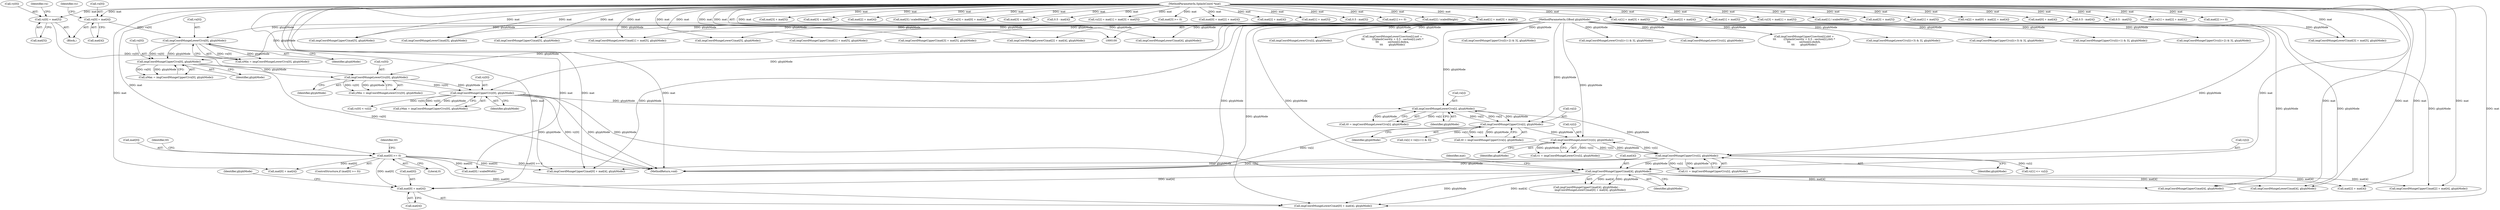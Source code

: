digraph "0_poppler_a9b8ab4657dec65b8b86c225d12c533ad7e984e2@pointer" {
"1000381" [label="(Call,mat[0] + mat[4])"];
"1000347" [label="(Call,mat[0] >= 0)"];
"1000105" [label="(MethodParameterIn,SplashCoord *mat)"];
"1000375" [label="(Call,imgCoordMungeUpperC(mat[4], glyphMode))"];
"1000251" [label="(Call,imgCoordMungeUpperC(vy[0], glyphMode))"];
"1000244" [label="(Call,imgCoordMungeLowerC(vy[0], glyphMode))"];
"1000147" [label="(Call,vy[0] = mat[5])"];
"1000237" [label="(Call,imgCoordMungeUpperC(vx[0], glyphMode))"];
"1000230" [label="(Call,imgCoordMungeLowerC(vx[0], glyphMode))"];
"1000140" [label="(Call,vx[0] = mat[4])"];
"1000106" [label="(MethodParameterIn,GBool glyphMode)"];
"1000313" [label="(Call,imgCoordMungeUpperC(vy[i], glyphMode))"];
"1000298" [label="(Call,imgCoordMungeLowerC(vy[i], glyphMode))"];
"1000283" [label="(Call,imgCoordMungeUpperC(vx[i], glyphMode))"];
"1000268" [label="(Call,imgCoordMungeLowerC(vx[i], glyphMode))"];
"1000375" [label="(Call,imgCoordMungeUpperC(mat[4], glyphMode))"];
"1000388" [label="(Identifier,glyphMode)"];
"1001774" [label="(MethodReturn,void)"];
"1000357" [label="(Call,mat[0] + mat[4])"];
"1000997" [label="(Call,imgCoordMungeLowerC(vy[(i+1) & 3], glyphMode))"];
"1000235" [label="(Call,xMax = imgCoordMungeUpperC(vx[0], glyphMode))"];
"1000311" [label="(Call,t1 = imgCoordMungeUpperC(vy[i], glyphMode))"];
"1000385" [label="(Call,mat[4])"];
"1000234" [label="(Identifier,glyphMode)"];
"1000296" [label="(Call,t1 = imgCoordMungeLowerC(vy[i], glyphMode))"];
"1000512" [label="(Call,imgCoordMungeUpperC(mat[5], glyphMode))"];
"1000376" [label="(Call,mat[4])"];
"1000237" [label="(Call,imgCoordMungeUpperC(vx[0], glyphMode))"];
"1000199" [label="(Call,mat[3] + mat[5])"];
"1000451" [label="(Call,mat[2] + mat[4])"];
"1000317" [label="(Identifier,glyphMode)"];
"1000469" [label="(Call,imgCoordMungeUpperC(mat[4], glyphMode))"];
"1000423" [label="(Call,imgCoordMungeLowerC(mat[1] + mat[5], glyphMode))"];
"1000835" [label="(Call,imgCoordMungeLowerC(vy[i], glyphMode))"];
"1000494" [label="(Call,mat[3] + mat[5])"];
"1000158" [label="(Call,mat[2] + mat[4])"];
"1000573" [label="(Call,mat[3] / scaledHeight)"];
"1000346" [label="(ControlStructure,if (mat[0] >= 0))"];
"1000140" [label="(Call,vx[0] = mat[4])"];
"1001587" [label="(Call,imgCoordMungeUpperC(section[i].xb0 +\n\t\t\t         ((SplashCoord)y + 0.5 - section[i].yb0) *\n\t\t\t           section[i].dxdyb,\n\t\t\t       glyphMode))"];
"1000408" [label="(Call,imgCoordMungeLowerC(mat[5], glyphMode))"];
"1000383" [label="(Identifier,mat)"];
"1000255" [label="(Identifier,glyphMode)"];
"1000151" [label="(Call,mat[5])"];
"1000206" [label="(Call,vx[3] = mat[0] + mat[4])"];
"1000244" [label="(Call,imgCoordMungeLowerC(vy[0], glyphMode))"];
"1000298" [label="(Call,imgCoordMungeLowerC(vy[i], glyphMode))"];
"1000169" [label="(Call,mat[3] + mat[5])"];
"1001656" [label="(Call,0.5 - mat[4])"];
"1000191" [label="(Call,vy[2] = mat[1] + mat[3] + mat[5])"];
"1001128" [label="(Call,imgCoordMungeLowerC(vy[(i+3) & 3], glyphMode))"];
"1000373" [label="(Identifier,t0)"];
"1000314" [label="(Call,vy[i])"];
"1000356" [label="(Call,imgCoordMungeUpperC(mat[0] + mat[4], glyphMode))"];
"1000105" [label="(MethodParameterIn,SplashCoord *mat)"];
"1000484" [label="(Call,mat[3] >= 0)"];
"1000382" [label="(Call,mat[0])"];
"1001012" [label="(Call,imgCoordMungeUpperC(vy[(i+3) & 3], glyphMode))"];
"1000347" [label="(Call,mat[0] >= 0)"];
"1000380" [label="(Call,imgCoordMungeLowerC(mat[0] + mat[4], glyphMode))"];
"1000284" [label="(Call,vx[i])"];
"1000180" [label="(Call,mat[0] + mat[2] + mat[4])"];
"1000653" [label="(Call,vy[1] <= vy[i])"];
"1001143" [label="(Call,imgCoordMungeUpperC(vy[(i+1) & 3], glyphMode))"];
"1000184" [label="(Call,mat[2] + mat[4])"];
"1000299" [label="(Call,vy[i])"];
"1000719" [label="(Call,imgCoordMungeUpperC(vy[(i+2) & 3], glyphMode))"];
"1000399" [label="(Call,imgCoordMungeUpperC(mat[1] + mat[5], glyphMode))"];
"1000424" [label="(Call,mat[1] + mat[5])"];
"1000493" [label="(Call,imgCoordMungeUpperC(mat[3] + mat[5], glyphMode))"];
"1000230" [label="(Call,imgCoordMungeLowerC(vx[0], glyphMode))"];
"1000147" [label="(Call,vy[0] = mat[5])"];
"1000313" [label="(Call,imgCoordMungeUpperC(vy[i], glyphMode))"];
"1000141" [label="(Call,vx[0])"];
"1000148" [label="(Call,vy[0])"];
"1000242" [label="(Call,yMin = imgCoordMungeLowerC(vy[0], glyphMode))"];
"1001667" [label="(Call,0.5 - mat[5])"];
"1000251" [label="(Call,imgCoordMungeUpperC(vy[0], glyphMode))"];
"1000272" [label="(Identifier,glyphMode)"];
"1000390" [label="(Call,mat[1] >= 0)"];
"1000666" [label="(Call,vy[0] < vy[i])"];
"1000365" [label="(Call,imgCoordMungeLowerC(mat[4], glyphMode))"];
"1000287" [label="(Identifier,glyphMode)"];
"1000566" [label="(Call,mat[2] / scaledHeight)"];
"1000374" [label="(Call,imgCoordMungeUpperC(mat[4], glyphMode) -\n         imgCoordMungeLowerC(mat[0] + mat[4], glyphMode))"];
"1000195" [label="(Call,mat[1] + mat[3] + mat[5])"];
"1000351" [label="(Literal,0)"];
"1000249" [label="(Call,yMax = imgCoordMungeUpperC(vy[0], glyphMode))"];
"1000517" [label="(Call,imgCoordMungeLowerC(mat[3] + mat[5], glyphMode))"];
"1000552" [label="(Call,mat[0] / scaledWidth)"];
"1000281" [label="(Call,t0 = imgCoordMungeUpperC(vx[i], glyphMode))"];
"1000165" [label="(Call,vy[1] = mat[3] + mat[5])"];
"1000707" [label="(Call,imgCoordMungeLowerC(vy[i], glyphMode))"];
"1000730" [label="(Call,vx[i] < vx[(i+1) & 3])"];
"1000475" [label="(Call,mat[2] + mat[4])"];
"1000156" [label="(Identifier,vx)"];
"1000245" [label="(Call,vy[0])"];
"1000302" [label="(Identifier,glyphMode)"];
"1000283" [label="(Call,imgCoordMungeUpperC(vx[i], glyphMode))"];
"1000248" [label="(Identifier,glyphMode)"];
"1000221" [label="(Call,mat[1] + mat[5])"];
"1000418" [label="(Call,imgCoordMungeUpperC(mat[5], glyphMode))"];
"1000217" [label="(Call,vy[3] = mat[1] + mat[5])"];
"1000559" [label="(Call,mat[1] / scaledWidth)"];
"1000269" [label="(Call,vx[i])"];
"1000381" [label="(Call,mat[0] + mat[4])"];
"1000502" [label="(Call,imgCoordMungeLowerC(mat[5], glyphMode))"];
"1000379" [label="(Identifier,glyphMode)"];
"1000518" [label="(Call,mat[3] + mat[5])"];
"1000459" [label="(Call,imgCoordMungeLowerC(mat[4], glyphMode))"];
"1000400" [label="(Call,mat[1] + mat[5])"];
"1000354" [label="(Identifier,t0)"];
"1000231" [label="(Call,vx[0])"];
"1000228" [label="(Call,xMin = imgCoordMungeLowerC(vx[0], glyphMode))"];
"1000144" [label="(Call,mat[4])"];
"1000176" [label="(Call,vx[2] = mat[0] + mat[2] + mat[4])"];
"1000210" [label="(Call,mat[0] + mat[4])"];
"1000238" [label="(Call,vx[0])"];
"1001560" [label="(Call,imgCoordMungeLowerC(section[i].xa0 +\n\t\t\t         ((SplashCoord)y + 0.5 - section[i].ya0) *\n\t\t\t           section[i].dxdya,\n\t\t\t       glyphMode))"];
"1000252" [label="(Call,vy[0])"];
"1001682" [label="(Call,0.5 - mat[4])"];
"1000241" [label="(Identifier,glyphMode)"];
"1000106" [label="(MethodParameterIn,GBool glyphMode)"];
"1000348" [label="(Call,mat[0])"];
"1000450" [label="(Call,imgCoordMungeUpperC(mat[2] + mat[4], glyphMode))"];
"1001693" [label="(Call,0.5 - mat[5])"];
"1000154" [label="(Call,vx[1] = mat[2] + mat[4])"];
"1000149" [label="(Identifier,vy)"];
"1000441" [label="(Call,mat[2] >= 0)"];
"1000268" [label="(Call,imgCoordMungeLowerC(vx[i], glyphMode))"];
"1000107" [label="(Block,)"];
"1000474" [label="(Call,imgCoordMungeLowerC(mat[2] + mat[4], glyphMode))"];
"1000847" [label="(Call,imgCoordMungeUpperC(vy[(i+2) & 3], glyphMode))"];
"1000266" [label="(Call,t0 = imgCoordMungeLowerC(vx[i], glyphMode))"];
"1000381" -> "1000380"  [label="AST: "];
"1000381" -> "1000385"  [label="CFG: "];
"1000382" -> "1000381"  [label="AST: "];
"1000385" -> "1000381"  [label="AST: "];
"1000388" -> "1000381"  [label="CFG: "];
"1000347" -> "1000381"  [label="DDG: mat[0]"];
"1000105" -> "1000381"  [label="DDG: mat"];
"1000375" -> "1000381"  [label="DDG: mat[4]"];
"1000347" -> "1000346"  [label="AST: "];
"1000347" -> "1000351"  [label="CFG: "];
"1000348" -> "1000347"  [label="AST: "];
"1000351" -> "1000347"  [label="AST: "];
"1000354" -> "1000347"  [label="CFG: "];
"1000373" -> "1000347"  [label="CFG: "];
"1000347" -> "1001774"  [label="DDG: mat[0] >= 0"];
"1000105" -> "1000347"  [label="DDG: mat"];
"1000347" -> "1000356"  [label="DDG: mat[0]"];
"1000347" -> "1000357"  [label="DDG: mat[0]"];
"1000347" -> "1000380"  [label="DDG: mat[0]"];
"1000347" -> "1000552"  [label="DDG: mat[0]"];
"1000105" -> "1000100"  [label="AST: "];
"1000105" -> "1001774"  [label="DDG: mat"];
"1000105" -> "1000140"  [label="DDG: mat"];
"1000105" -> "1000147"  [label="DDG: mat"];
"1000105" -> "1000154"  [label="DDG: mat"];
"1000105" -> "1000158"  [label="DDG: mat"];
"1000105" -> "1000165"  [label="DDG: mat"];
"1000105" -> "1000169"  [label="DDG: mat"];
"1000105" -> "1000176"  [label="DDG: mat"];
"1000105" -> "1000180"  [label="DDG: mat"];
"1000105" -> "1000184"  [label="DDG: mat"];
"1000105" -> "1000191"  [label="DDG: mat"];
"1000105" -> "1000195"  [label="DDG: mat"];
"1000105" -> "1000199"  [label="DDG: mat"];
"1000105" -> "1000206"  [label="DDG: mat"];
"1000105" -> "1000210"  [label="DDG: mat"];
"1000105" -> "1000217"  [label="DDG: mat"];
"1000105" -> "1000221"  [label="DDG: mat"];
"1000105" -> "1000356"  [label="DDG: mat"];
"1000105" -> "1000357"  [label="DDG: mat"];
"1000105" -> "1000365"  [label="DDG: mat"];
"1000105" -> "1000375"  [label="DDG: mat"];
"1000105" -> "1000380"  [label="DDG: mat"];
"1000105" -> "1000390"  [label="DDG: mat"];
"1000105" -> "1000399"  [label="DDG: mat"];
"1000105" -> "1000400"  [label="DDG: mat"];
"1000105" -> "1000408"  [label="DDG: mat"];
"1000105" -> "1000418"  [label="DDG: mat"];
"1000105" -> "1000423"  [label="DDG: mat"];
"1000105" -> "1000424"  [label="DDG: mat"];
"1000105" -> "1000441"  [label="DDG: mat"];
"1000105" -> "1000450"  [label="DDG: mat"];
"1000105" -> "1000451"  [label="DDG: mat"];
"1000105" -> "1000459"  [label="DDG: mat"];
"1000105" -> "1000469"  [label="DDG: mat"];
"1000105" -> "1000474"  [label="DDG: mat"];
"1000105" -> "1000475"  [label="DDG: mat"];
"1000105" -> "1000484"  [label="DDG: mat"];
"1000105" -> "1000493"  [label="DDG: mat"];
"1000105" -> "1000494"  [label="DDG: mat"];
"1000105" -> "1000502"  [label="DDG: mat"];
"1000105" -> "1000512"  [label="DDG: mat"];
"1000105" -> "1000517"  [label="DDG: mat"];
"1000105" -> "1000518"  [label="DDG: mat"];
"1000105" -> "1000552"  [label="DDG: mat"];
"1000105" -> "1000559"  [label="DDG: mat"];
"1000105" -> "1000566"  [label="DDG: mat"];
"1000105" -> "1000573"  [label="DDG: mat"];
"1000105" -> "1001656"  [label="DDG: mat"];
"1000105" -> "1001667"  [label="DDG: mat"];
"1000105" -> "1001682"  [label="DDG: mat"];
"1000105" -> "1001693"  [label="DDG: mat"];
"1000375" -> "1000374"  [label="AST: "];
"1000375" -> "1000379"  [label="CFG: "];
"1000376" -> "1000375"  [label="AST: "];
"1000379" -> "1000375"  [label="AST: "];
"1000383" -> "1000375"  [label="CFG: "];
"1000375" -> "1000374"  [label="DDG: mat[4]"];
"1000375" -> "1000374"  [label="DDG: glyphMode"];
"1000251" -> "1000375"  [label="DDG: glyphMode"];
"1000313" -> "1000375"  [label="DDG: glyphMode"];
"1000106" -> "1000375"  [label="DDG: glyphMode"];
"1000375" -> "1000380"  [label="DDG: mat[4]"];
"1000375" -> "1000380"  [label="DDG: glyphMode"];
"1000375" -> "1000450"  [label="DDG: mat[4]"];
"1000375" -> "1000451"  [label="DDG: mat[4]"];
"1000375" -> "1000459"  [label="DDG: mat[4]"];
"1000375" -> "1000469"  [label="DDG: mat[4]"];
"1000251" -> "1000249"  [label="AST: "];
"1000251" -> "1000255"  [label="CFG: "];
"1000252" -> "1000251"  [label="AST: "];
"1000255" -> "1000251"  [label="AST: "];
"1000249" -> "1000251"  [label="CFG: "];
"1000251" -> "1001774"  [label="DDG: glyphMode"];
"1000251" -> "1001774"  [label="DDG: vy[0]"];
"1000251" -> "1000249"  [label="DDG: vy[0]"];
"1000251" -> "1000249"  [label="DDG: glyphMode"];
"1000244" -> "1000251"  [label="DDG: vy[0]"];
"1000244" -> "1000251"  [label="DDG: glyphMode"];
"1000106" -> "1000251"  [label="DDG: glyphMode"];
"1000251" -> "1000268"  [label="DDG: glyphMode"];
"1000251" -> "1000356"  [label="DDG: glyphMode"];
"1000251" -> "1000666"  [label="DDG: vy[0]"];
"1000244" -> "1000242"  [label="AST: "];
"1000244" -> "1000248"  [label="CFG: "];
"1000245" -> "1000244"  [label="AST: "];
"1000248" -> "1000244"  [label="AST: "];
"1000242" -> "1000244"  [label="CFG: "];
"1000244" -> "1000242"  [label="DDG: vy[0]"];
"1000244" -> "1000242"  [label="DDG: glyphMode"];
"1000147" -> "1000244"  [label="DDG: vy[0]"];
"1000237" -> "1000244"  [label="DDG: glyphMode"];
"1000106" -> "1000244"  [label="DDG: glyphMode"];
"1000147" -> "1000107"  [label="AST: "];
"1000147" -> "1000151"  [label="CFG: "];
"1000148" -> "1000147"  [label="AST: "];
"1000151" -> "1000147"  [label="AST: "];
"1000156" -> "1000147"  [label="CFG: "];
"1000237" -> "1000235"  [label="AST: "];
"1000237" -> "1000241"  [label="CFG: "];
"1000238" -> "1000237"  [label="AST: "];
"1000241" -> "1000237"  [label="AST: "];
"1000235" -> "1000237"  [label="CFG: "];
"1000237" -> "1001774"  [label="DDG: vx[0]"];
"1000237" -> "1000235"  [label="DDG: vx[0]"];
"1000237" -> "1000235"  [label="DDG: glyphMode"];
"1000230" -> "1000237"  [label="DDG: vx[0]"];
"1000230" -> "1000237"  [label="DDG: glyphMode"];
"1000106" -> "1000237"  [label="DDG: glyphMode"];
"1000230" -> "1000228"  [label="AST: "];
"1000230" -> "1000234"  [label="CFG: "];
"1000231" -> "1000230"  [label="AST: "];
"1000234" -> "1000230"  [label="AST: "];
"1000228" -> "1000230"  [label="CFG: "];
"1000230" -> "1000228"  [label="DDG: vx[0]"];
"1000230" -> "1000228"  [label="DDG: glyphMode"];
"1000140" -> "1000230"  [label="DDG: vx[0]"];
"1000106" -> "1000230"  [label="DDG: glyphMode"];
"1000140" -> "1000107"  [label="AST: "];
"1000140" -> "1000144"  [label="CFG: "];
"1000141" -> "1000140"  [label="AST: "];
"1000144" -> "1000140"  [label="AST: "];
"1000149" -> "1000140"  [label="CFG: "];
"1000106" -> "1000100"  [label="AST: "];
"1000106" -> "1001774"  [label="DDG: glyphMode"];
"1000106" -> "1000268"  [label="DDG: glyphMode"];
"1000106" -> "1000283"  [label="DDG: glyphMode"];
"1000106" -> "1000298"  [label="DDG: glyphMode"];
"1000106" -> "1000313"  [label="DDG: glyphMode"];
"1000106" -> "1000356"  [label="DDG: glyphMode"];
"1000106" -> "1000365"  [label="DDG: glyphMode"];
"1000106" -> "1000380"  [label="DDG: glyphMode"];
"1000106" -> "1000399"  [label="DDG: glyphMode"];
"1000106" -> "1000408"  [label="DDG: glyphMode"];
"1000106" -> "1000418"  [label="DDG: glyphMode"];
"1000106" -> "1000423"  [label="DDG: glyphMode"];
"1000106" -> "1000450"  [label="DDG: glyphMode"];
"1000106" -> "1000459"  [label="DDG: glyphMode"];
"1000106" -> "1000469"  [label="DDG: glyphMode"];
"1000106" -> "1000474"  [label="DDG: glyphMode"];
"1000106" -> "1000493"  [label="DDG: glyphMode"];
"1000106" -> "1000502"  [label="DDG: glyphMode"];
"1000106" -> "1000512"  [label="DDG: glyphMode"];
"1000106" -> "1000517"  [label="DDG: glyphMode"];
"1000106" -> "1000707"  [label="DDG: glyphMode"];
"1000106" -> "1000719"  [label="DDG: glyphMode"];
"1000106" -> "1000835"  [label="DDG: glyphMode"];
"1000106" -> "1000847"  [label="DDG: glyphMode"];
"1000106" -> "1000997"  [label="DDG: glyphMode"];
"1000106" -> "1001012"  [label="DDG: glyphMode"];
"1000106" -> "1001128"  [label="DDG: glyphMode"];
"1000106" -> "1001143"  [label="DDG: glyphMode"];
"1000106" -> "1001560"  [label="DDG: glyphMode"];
"1000106" -> "1001587"  [label="DDG: glyphMode"];
"1000313" -> "1000311"  [label="AST: "];
"1000313" -> "1000317"  [label="CFG: "];
"1000314" -> "1000313"  [label="AST: "];
"1000317" -> "1000313"  [label="AST: "];
"1000311" -> "1000313"  [label="CFG: "];
"1000313" -> "1001774"  [label="DDG: vy[i]"];
"1000313" -> "1001774"  [label="DDG: glyphMode"];
"1000313" -> "1000268"  [label="DDG: glyphMode"];
"1000313" -> "1000298"  [label="DDG: vy[i]"];
"1000313" -> "1000311"  [label="DDG: vy[i]"];
"1000313" -> "1000311"  [label="DDG: glyphMode"];
"1000298" -> "1000313"  [label="DDG: vy[i]"];
"1000298" -> "1000313"  [label="DDG: glyphMode"];
"1000313" -> "1000356"  [label="DDG: glyphMode"];
"1000313" -> "1000653"  [label="DDG: vy[i]"];
"1000298" -> "1000296"  [label="AST: "];
"1000298" -> "1000302"  [label="CFG: "];
"1000299" -> "1000298"  [label="AST: "];
"1000302" -> "1000298"  [label="AST: "];
"1000296" -> "1000298"  [label="CFG: "];
"1000298" -> "1000296"  [label="DDG: vy[i]"];
"1000298" -> "1000296"  [label="DDG: glyphMode"];
"1000283" -> "1000298"  [label="DDG: glyphMode"];
"1000283" -> "1000281"  [label="AST: "];
"1000283" -> "1000287"  [label="CFG: "];
"1000284" -> "1000283"  [label="AST: "];
"1000287" -> "1000283"  [label="AST: "];
"1000281" -> "1000283"  [label="CFG: "];
"1000283" -> "1001774"  [label="DDG: vx[i]"];
"1000283" -> "1000268"  [label="DDG: vx[i]"];
"1000283" -> "1000281"  [label="DDG: vx[i]"];
"1000283" -> "1000281"  [label="DDG: glyphMode"];
"1000268" -> "1000283"  [label="DDG: vx[i]"];
"1000268" -> "1000283"  [label="DDG: glyphMode"];
"1000283" -> "1000730"  [label="DDG: vx[i]"];
"1000268" -> "1000266"  [label="AST: "];
"1000268" -> "1000272"  [label="CFG: "];
"1000269" -> "1000268"  [label="AST: "];
"1000272" -> "1000268"  [label="AST: "];
"1000266" -> "1000268"  [label="CFG: "];
"1000268" -> "1000266"  [label="DDG: vx[i]"];
"1000268" -> "1000266"  [label="DDG: glyphMode"];
}

